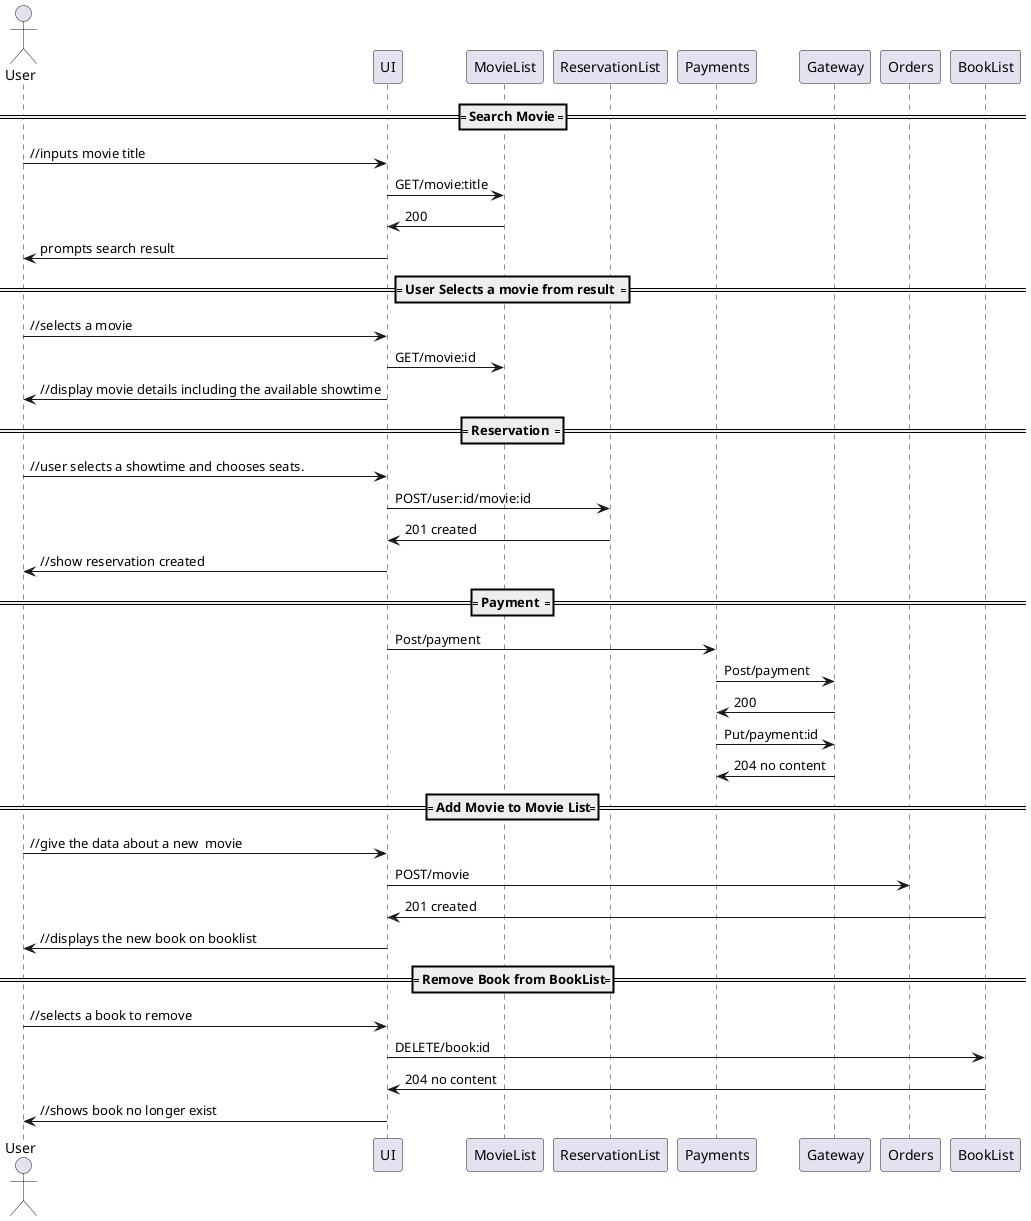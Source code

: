 @startuml Bookstore
actor User
participant UI
participant MovieList
participant ReservationList
participant Payments
participant Gateway


==== Search Movie ====
User -> UI: //inputs movie title
UI -> MovieList: GET/movie:title
MovieList -> UI: 200
UI -> User: prompts search result

==== User Selects a movie from result  ====

User -> UI : //selects a movie
UI -> MovieList : GET/movie:id  
UI -> User ://display movie details including the available showtime


==== Reservation  ====

User -> UI : //user selects a showtime and chooses seats.
UI -> ReservationList : POST/user:id/movie:id
ReservationList -> UI: 201 created
UI -> User: //show reservation created


==== Payment  ====
UI -> Payments : Post/payment
Payments ->  Gateway: Post/payment
Gateway -> Payments: 200
Payments ->  Gateway: Put/payment:id
Gateway -> Payments: 204 no content


==== Add Movie to Movie List====
User -> UI : //give the data about a new  movie
UI -> Orders : POST/movie
BookList ->  UI: 201 created
UI -> User : //displays the new book on booklist

==== Remove Book from BookList====
User -> UI : //selects a book to remove
UI -> BookList : DELETE/book:id
BookList ->  UI: 204 no content
UI -> User : //shows book no longer exist



@enduml 